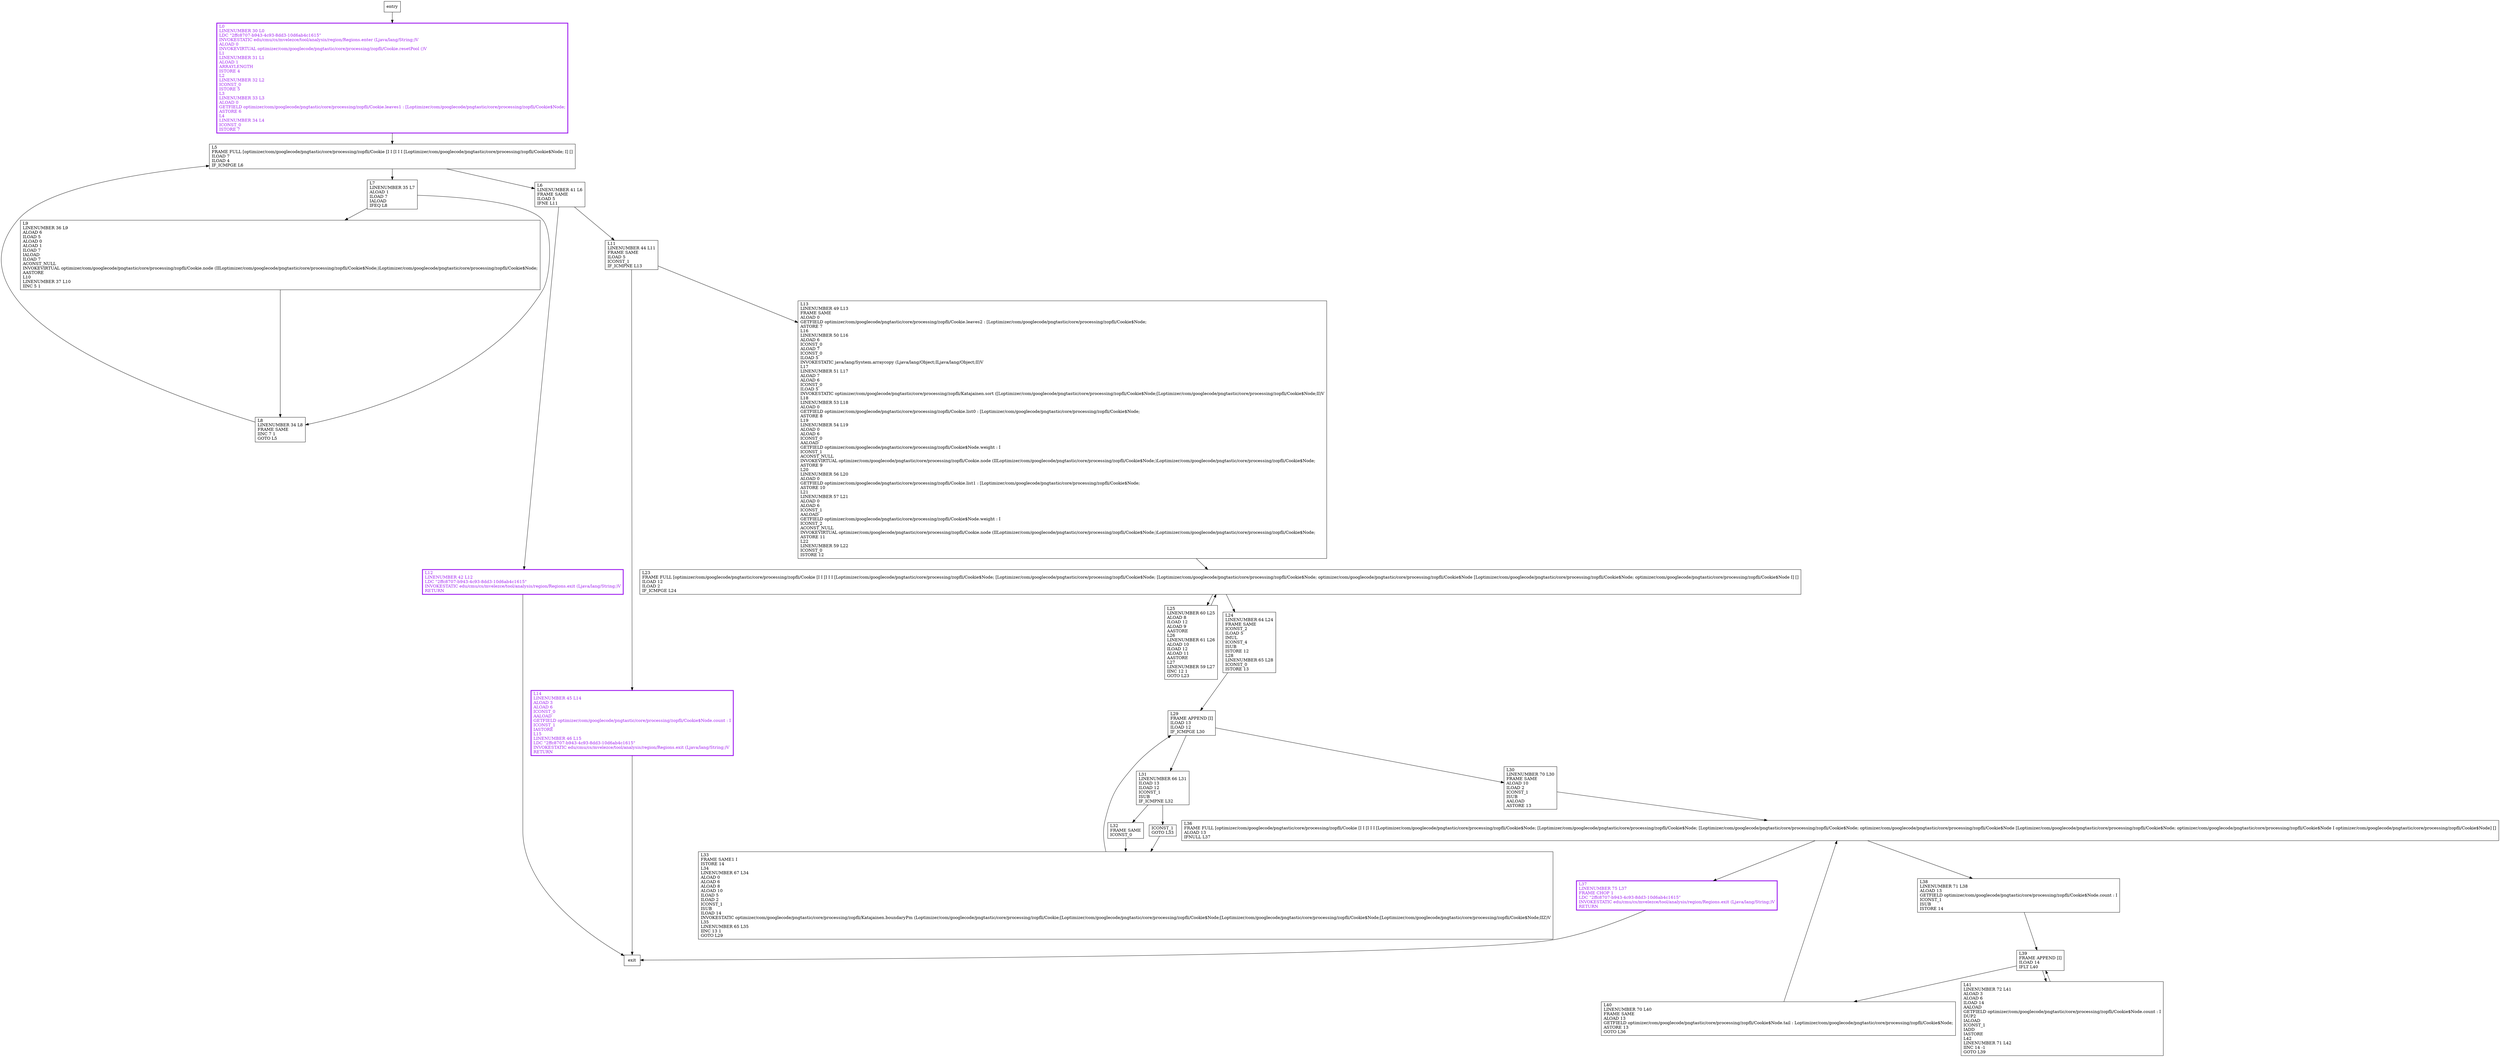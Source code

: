 digraph lengthLimitedCodeLengths {
node [shape=record];
1695195255 [label="L24\lLINENUMBER 64 L24\lFRAME SAME\lICONST_2\lILOAD 5\lIMUL\lICONST_4\lISUB\lISTORE 12\lL28\lLINENUMBER 65 L28\lICONST_0\lISTORE 13\l"];
56531119 [label="L38\lLINENUMBER 71 L38\lALOAD 13\lGETFIELD optimizer/com/googlecode/pngtastic/core/processing/zopfli/Cookie$Node.count : I\lICONST_1\lISUB\lISTORE 14\l"];
298287232 [label="L39\lFRAME APPEND [I]\lILOAD 14\lIFLT L40\l"];
1600869357 [label="L7\lLINENUMBER 35 L7\lALOAD 1\lILOAD 7\lIALOAD\lIFEQ L8\l"];
2095225389 [label="L25\lLINENUMBER 60 L25\lALOAD 8\lILOAD 12\lALOAD 9\lAASTORE\lL26\lLINENUMBER 61 L26\lALOAD 10\lILOAD 12\lALOAD 11\lAASTORE\lL27\lLINENUMBER 59 L27\lIINC 12 1\lGOTO L23\l"];
1658064433 [label="L14\lLINENUMBER 45 L14\lALOAD 3\lALOAD 6\lICONST_0\lAALOAD\lGETFIELD optimizer/com/googlecode/pngtastic/core/processing/zopfli/Cookie$Node.count : I\lICONST_1\lIASTORE\lL15\lLINENUMBER 46 L15\lLDC \"2ffc8707-b943-4c93-8dd3-10d6ab4c1615\"\lINVOKESTATIC edu/cmu/cs/mvelezce/tool/analysis/region/Regions.exit (Ljava/lang/String;)V\lRETURN\l"];
1610593938 [label="L32\lFRAME SAME\lICONST_0\l"];
446613518 [label="L0\lLINENUMBER 30 L0\lLDC \"2ffc8707-b943-4c93-8dd3-10d6ab4c1615\"\lINVOKESTATIC edu/cmu/cs/mvelezce/tool/analysis/region/Regions.enter (Ljava/lang/String;)V\lALOAD 0\lINVOKEVIRTUAL optimizer/com/googlecode/pngtastic/core/processing/zopfli/Cookie.resetPool ()V\lL1\lLINENUMBER 31 L1\lALOAD 1\lARRAYLENGTH\lISTORE 4\lL2\lLINENUMBER 32 L2\lICONST_0\lISTORE 5\lL3\lLINENUMBER 33 L3\lALOAD 0\lGETFIELD optimizer/com/googlecode/pngtastic/core/processing/zopfli/Cookie.leaves1 : [Loptimizer/com/googlecode/pngtastic/core/processing/zopfli/Cookie$Node;\lASTORE 6\lL4\lLINENUMBER 34 L4\lICONST_0\lISTORE 7\l"];
1548269356 [label="L12\lLINENUMBER 42 L12\lLDC \"2ffc8707-b943-4c93-8dd3-10d6ab4c1615\"\lINVOKESTATIC edu/cmu/cs/mvelezce/tool/analysis/region/Regions.exit (Ljava/lang/String;)V\lRETURN\l"];
309301028 [label="L37\lLINENUMBER 75 L37\lFRAME CHOP 1\lLDC \"2ffc8707-b943-4c93-8dd3-10d6ab4c1615\"\lINVOKESTATIC edu/cmu/cs/mvelezce/tool/analysis/region/Regions.exit (Ljava/lang/String;)V\lRETURN\l"];
289592183 [label="L11\lLINENUMBER 44 L11\lFRAME SAME\lILOAD 5\lICONST_1\lIF_ICMPNE L13\l"];
1847256931 [label="L13\lLINENUMBER 49 L13\lFRAME SAME\lALOAD 0\lGETFIELD optimizer/com/googlecode/pngtastic/core/processing/zopfli/Cookie.leaves2 : [Loptimizer/com/googlecode/pngtastic/core/processing/zopfli/Cookie$Node;\lASTORE 7\lL16\lLINENUMBER 50 L16\lALOAD 6\lICONST_0\lALOAD 7\lICONST_0\lILOAD 5\lINVOKESTATIC java/lang/System.arraycopy (Ljava/lang/Object;ILjava/lang/Object;II)V\lL17\lLINENUMBER 51 L17\lALOAD 7\lALOAD 6\lICONST_0\lILOAD 5\lINVOKESTATIC optimizer/com/googlecode/pngtastic/core/processing/zopfli/Katajainen.sort ([Loptimizer/com/googlecode/pngtastic/core/processing/zopfli/Cookie$Node;[Loptimizer/com/googlecode/pngtastic/core/processing/zopfli/Cookie$Node;II)V\lL18\lLINENUMBER 53 L18\lALOAD 0\lGETFIELD optimizer/com/googlecode/pngtastic/core/processing/zopfli/Cookie.list0 : [Loptimizer/com/googlecode/pngtastic/core/processing/zopfli/Cookie$Node;\lASTORE 8\lL19\lLINENUMBER 54 L19\lALOAD 0\lALOAD 6\lICONST_0\lAALOAD\lGETFIELD optimizer/com/googlecode/pngtastic/core/processing/zopfli/Cookie$Node.weight : I\lICONST_1\lACONST_NULL\lINVOKEVIRTUAL optimizer/com/googlecode/pngtastic/core/processing/zopfli/Cookie.node (IILoptimizer/com/googlecode/pngtastic/core/processing/zopfli/Cookie$Node;)Loptimizer/com/googlecode/pngtastic/core/processing/zopfli/Cookie$Node;\lASTORE 9\lL20\lLINENUMBER 56 L20\lALOAD 0\lGETFIELD optimizer/com/googlecode/pngtastic/core/processing/zopfli/Cookie.list1 : [Loptimizer/com/googlecode/pngtastic/core/processing/zopfli/Cookie$Node;\lASTORE 10\lL21\lLINENUMBER 57 L21\lALOAD 0\lALOAD 6\lICONST_1\lAALOAD\lGETFIELD optimizer/com/googlecode/pngtastic/core/processing/zopfli/Cookie$Node.weight : I\lICONST_2\lACONST_NULL\lINVOKEVIRTUAL optimizer/com/googlecode/pngtastic/core/processing/zopfli/Cookie.node (IILoptimizer/com/googlecode/pngtastic/core/processing/zopfli/Cookie$Node;)Loptimizer/com/googlecode/pngtastic/core/processing/zopfli/Cookie$Node;\lASTORE 11\lL22\lLINENUMBER 59 L22\lICONST_0\lISTORE 12\l"];
2015035275 [label="L40\lLINENUMBER 70 L40\lFRAME SAME\lALOAD 13\lGETFIELD optimizer/com/googlecode/pngtastic/core/processing/zopfli/Cookie$Node.tail : Loptimizer/com/googlecode/pngtastic/core/processing/zopfli/Cookie$Node;\lASTORE 13\lGOTO L36\l"];
2144659477 [label="L6\lLINENUMBER 41 L6\lFRAME SAME\lILOAD 5\lIFNE L11\l"];
1291834365 [label="L9\lLINENUMBER 36 L9\lALOAD 6\lILOAD 5\lALOAD 0\lALOAD 1\lILOAD 7\lIALOAD\lILOAD 7\lACONST_NULL\lINVOKEVIRTUAL optimizer/com/googlecode/pngtastic/core/processing/zopfli/Cookie.node (IILoptimizer/com/googlecode/pngtastic/core/processing/zopfli/Cookie$Node;)Loptimizer/com/googlecode/pngtastic/core/processing/zopfli/Cookie$Node;\lAASTORE\lL10\lLINENUMBER 37 L10\lIINC 5 1\l"];
2143233788 [label="L41\lLINENUMBER 72 L41\lALOAD 3\lALOAD 6\lILOAD 14\lAALOAD\lGETFIELD optimizer/com/googlecode/pngtastic/core/processing/zopfli/Cookie$Node.count : I\lDUP2\lIALOAD\lICONST_1\lIADD\lIASTORE\lL42\lLINENUMBER 71 L42\lIINC 14 -1\lGOTO L39\l"];
1165646637 [label="L23\lFRAME FULL [optimizer/com/googlecode/pngtastic/core/processing/zopfli/Cookie [I I [I I I [Loptimizer/com/googlecode/pngtastic/core/processing/zopfli/Cookie$Node; [Loptimizer/com/googlecode/pngtastic/core/processing/zopfli/Cookie$Node; [Loptimizer/com/googlecode/pngtastic/core/processing/zopfli/Cookie$Node; optimizer/com/googlecode/pngtastic/core/processing/zopfli/Cookie$Node [Loptimizer/com/googlecode/pngtastic/core/processing/zopfli/Cookie$Node; optimizer/com/googlecode/pngtastic/core/processing/zopfli/Cookie$Node I] []\lILOAD 12\lILOAD 2\lIF_ICMPGE L24\l"];
1221274995 [label="ICONST_1\lGOTO L33\l"];
550351186 [label="L8\lLINENUMBER 34 L8\lFRAME SAME\lIINC 7 1\lGOTO L5\l"];
1714153975 [label="L36\lFRAME FULL [optimizer/com/googlecode/pngtastic/core/processing/zopfli/Cookie [I I [I I I [Loptimizer/com/googlecode/pngtastic/core/processing/zopfli/Cookie$Node; [Loptimizer/com/googlecode/pngtastic/core/processing/zopfli/Cookie$Node; [Loptimizer/com/googlecode/pngtastic/core/processing/zopfli/Cookie$Node; optimizer/com/googlecode/pngtastic/core/processing/zopfli/Cookie$Node [Loptimizer/com/googlecode/pngtastic/core/processing/zopfli/Cookie$Node; optimizer/com/googlecode/pngtastic/core/processing/zopfli/Cookie$Node I optimizer/com/googlecode/pngtastic/core/processing/zopfli/Cookie$Node] []\lALOAD 13\lIFNULL L37\l"];
607907975 [label="L33\lFRAME SAME1 I\lISTORE 14\lL34\lLINENUMBER 67 L34\lALOAD 0\lALOAD 6\lALOAD 8\lALOAD 10\lILOAD 5\lILOAD 2\lICONST_1\lISUB\lILOAD 14\lINVOKESTATIC optimizer/com/googlecode/pngtastic/core/processing/zopfli/Katajainen.boundaryPm (Loptimizer/com/googlecode/pngtastic/core/processing/zopfli/Cookie;[Loptimizer/com/googlecode/pngtastic/core/processing/zopfli/Cookie$Node;[Loptimizer/com/googlecode/pngtastic/core/processing/zopfli/Cookie$Node;[Loptimizer/com/googlecode/pngtastic/core/processing/zopfli/Cookie$Node;IIZ)V\lL35\lLINENUMBER 65 L35\lIINC 13 1\lGOTO L29\l"];
347282999 [label="L5\lFRAME FULL [optimizer/com/googlecode/pngtastic/core/processing/zopfli/Cookie [I I [I I I [Loptimizer/com/googlecode/pngtastic/core/processing/zopfli/Cookie$Node; I] []\lILOAD 7\lILOAD 4\lIF_ICMPGE L6\l"];
814150784 [label="L29\lFRAME APPEND [I]\lILOAD 13\lILOAD 12\lIF_ICMPGE L30\l"];
127758389 [label="L30\lLINENUMBER 70 L30\lFRAME SAME\lALOAD 10\lILOAD 2\lICONST_1\lISUB\lAALOAD\lASTORE 13\l"];
925131177 [label="L31\lLINENUMBER 66 L31\lILOAD 13\lILOAD 12\lICONST_1\lISUB\lIF_ICMPNE L32\l"];
entry;
exit;
1695195255 -> 814150784;
56531119 -> 298287232;
298287232 -> 2015035275;
298287232 -> 2143233788;
1600869357 -> 1291834365;
1600869357 -> 550351186;
2095225389 -> 1165646637;
1658064433 -> exit;
1610593938 -> 607907975;
446613518 -> 347282999;
1548269356 -> exit;
309301028 -> exit;
289592183 -> 1658064433;
289592183 -> 1847256931;
1847256931 -> 1165646637;
2015035275 -> 1714153975;
2144659477 -> 1548269356;
2144659477 -> 289592183;
1291834365 -> 550351186;
2143233788 -> 298287232;
1165646637 -> 1695195255;
1165646637 -> 2095225389;
1221274995 -> 607907975;
550351186 -> 347282999;
entry -> 446613518;
1714153975 -> 56531119;
1714153975 -> 309301028;
607907975 -> 814150784;
347282999 -> 2144659477;
347282999 -> 1600869357;
814150784 -> 127758389;
814150784 -> 925131177;
127758389 -> 1714153975;
925131177 -> 1221274995;
925131177 -> 1610593938;
1658064433[fontcolor="purple", penwidth=3, color="purple"];
446613518[fontcolor="purple", penwidth=3, color="purple"];
1548269356[fontcolor="purple", penwidth=3, color="purple"];
309301028[fontcolor="purple", penwidth=3, color="purple"];
}
